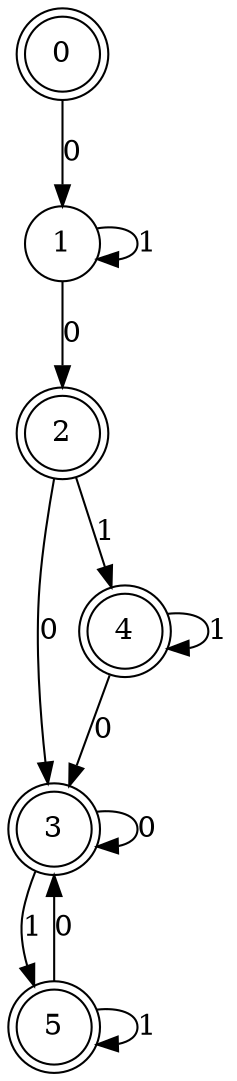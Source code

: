digraph G {
node [shape = doublecircle];0 2 3 4 5 ;
node [shape = circle];
0 -> 1 [ label = "0" ];
1 -> 2 [ label = "0" ];
1 -> 1 [ label = "1" ];
2 -> 3 [ label = "0" ];
2 -> 4 [ label = "1" ];
3 -> 3 [ label = "0" ];
3 -> 5 [ label = "1" ];
4 -> 3 [ label = "0" ];
4 -> 4 [ label = "1" ];
5 -> 3 [ label = "0" ];
5 -> 5 [ label = "1" ];
}

